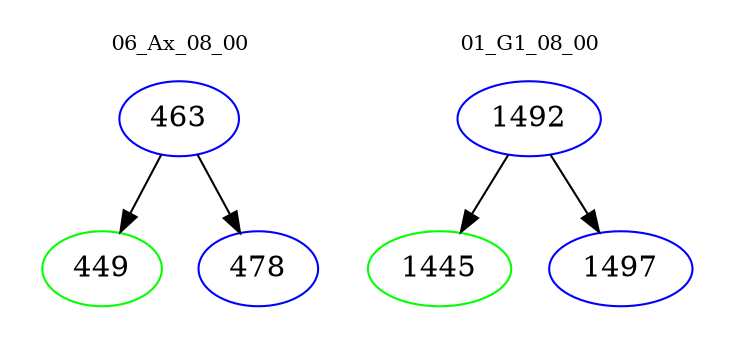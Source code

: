 digraph{
subgraph cluster_0 {
color = white
label = "06_Ax_08_00";
fontsize=10;
T0_463 [label="463", color="blue"]
T0_463 -> T0_449 [color="black"]
T0_449 [label="449", color="green"]
T0_463 -> T0_478 [color="black"]
T0_478 [label="478", color="blue"]
}
subgraph cluster_1 {
color = white
label = "01_G1_08_00";
fontsize=10;
T1_1492 [label="1492", color="blue"]
T1_1492 -> T1_1445 [color="black"]
T1_1445 [label="1445", color="green"]
T1_1492 -> T1_1497 [color="black"]
T1_1497 [label="1497", color="blue"]
}
}
